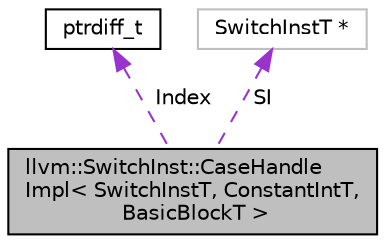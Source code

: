 digraph "llvm::SwitchInst::CaseHandleImpl&lt; SwitchInstT, ConstantIntT, BasicBlockT &gt;"
{
 // LATEX_PDF_SIZE
  bgcolor="transparent";
  edge [fontname="Helvetica",fontsize="10",labelfontname="Helvetica",labelfontsize="10"];
  node [fontname="Helvetica",fontsize="10",shape=record];
  Node1 [label="llvm::SwitchInst::CaseHandle\lImpl\< SwitchInstT, ConstantIntT,\l BasicBlockT \>",height=0.2,width=0.4,color="black", fillcolor="grey75", style="filled", fontcolor="black",tooltip="A handle to a particular switch case."];
  Node2 -> Node1 [dir="back",color="darkorchid3",fontsize="10",style="dashed",label=" Index" ,fontname="Helvetica"];
  Node2 [label="ptrdiff_t",height=0.2,width=0.4,color="black",URL="$classptrdiff__t.html",tooltip=" "];
  Node3 -> Node1 [dir="back",color="darkorchid3",fontsize="10",style="dashed",label=" SI" ,fontname="Helvetica"];
  Node3 [label="SwitchInstT *",height=0.2,width=0.4,color="grey75",tooltip=" "];
}
